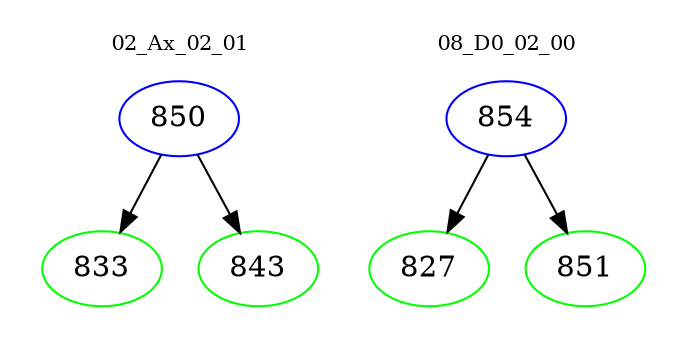 digraph{
subgraph cluster_0 {
color = white
label = "02_Ax_02_01";
fontsize=10;
T0_850 [label="850", color="blue"]
T0_850 -> T0_833 [color="black"]
T0_833 [label="833", color="green"]
T0_850 -> T0_843 [color="black"]
T0_843 [label="843", color="green"]
}
subgraph cluster_1 {
color = white
label = "08_D0_02_00";
fontsize=10;
T1_854 [label="854", color="blue"]
T1_854 -> T1_827 [color="black"]
T1_827 [label="827", color="green"]
T1_854 -> T1_851 [color="black"]
T1_851 [label="851", color="green"]
}
}

